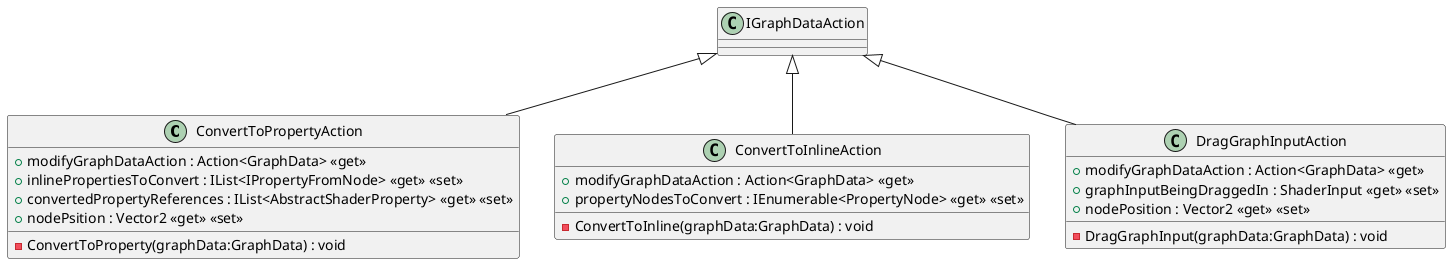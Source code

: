 @startuml
class ConvertToPropertyAction {
    - ConvertToProperty(graphData:GraphData) : void
    + modifyGraphDataAction : Action<GraphData> <<get>>
    + inlinePropertiesToConvert : IList<IPropertyFromNode> <<get>> <<set>>
    + convertedPropertyReferences : IList<AbstractShaderProperty> <<get>> <<set>>
    + nodePsition : Vector2 <<get>> <<set>>
}
class ConvertToInlineAction {
    - ConvertToInline(graphData:GraphData) : void
    + modifyGraphDataAction : Action<GraphData> <<get>>
    + propertyNodesToConvert : IEnumerable<PropertyNode> <<get>> <<set>>
}
class DragGraphInputAction {
    - DragGraphInput(graphData:GraphData) : void
    + modifyGraphDataAction : Action<GraphData> <<get>>
    + graphInputBeingDraggedIn : ShaderInput <<get>> <<set>>
    + nodePosition : Vector2 <<get>> <<set>>
}
IGraphDataAction <|-- ConvertToPropertyAction
IGraphDataAction <|-- ConvertToInlineAction
IGraphDataAction <|-- DragGraphInputAction
@enduml
